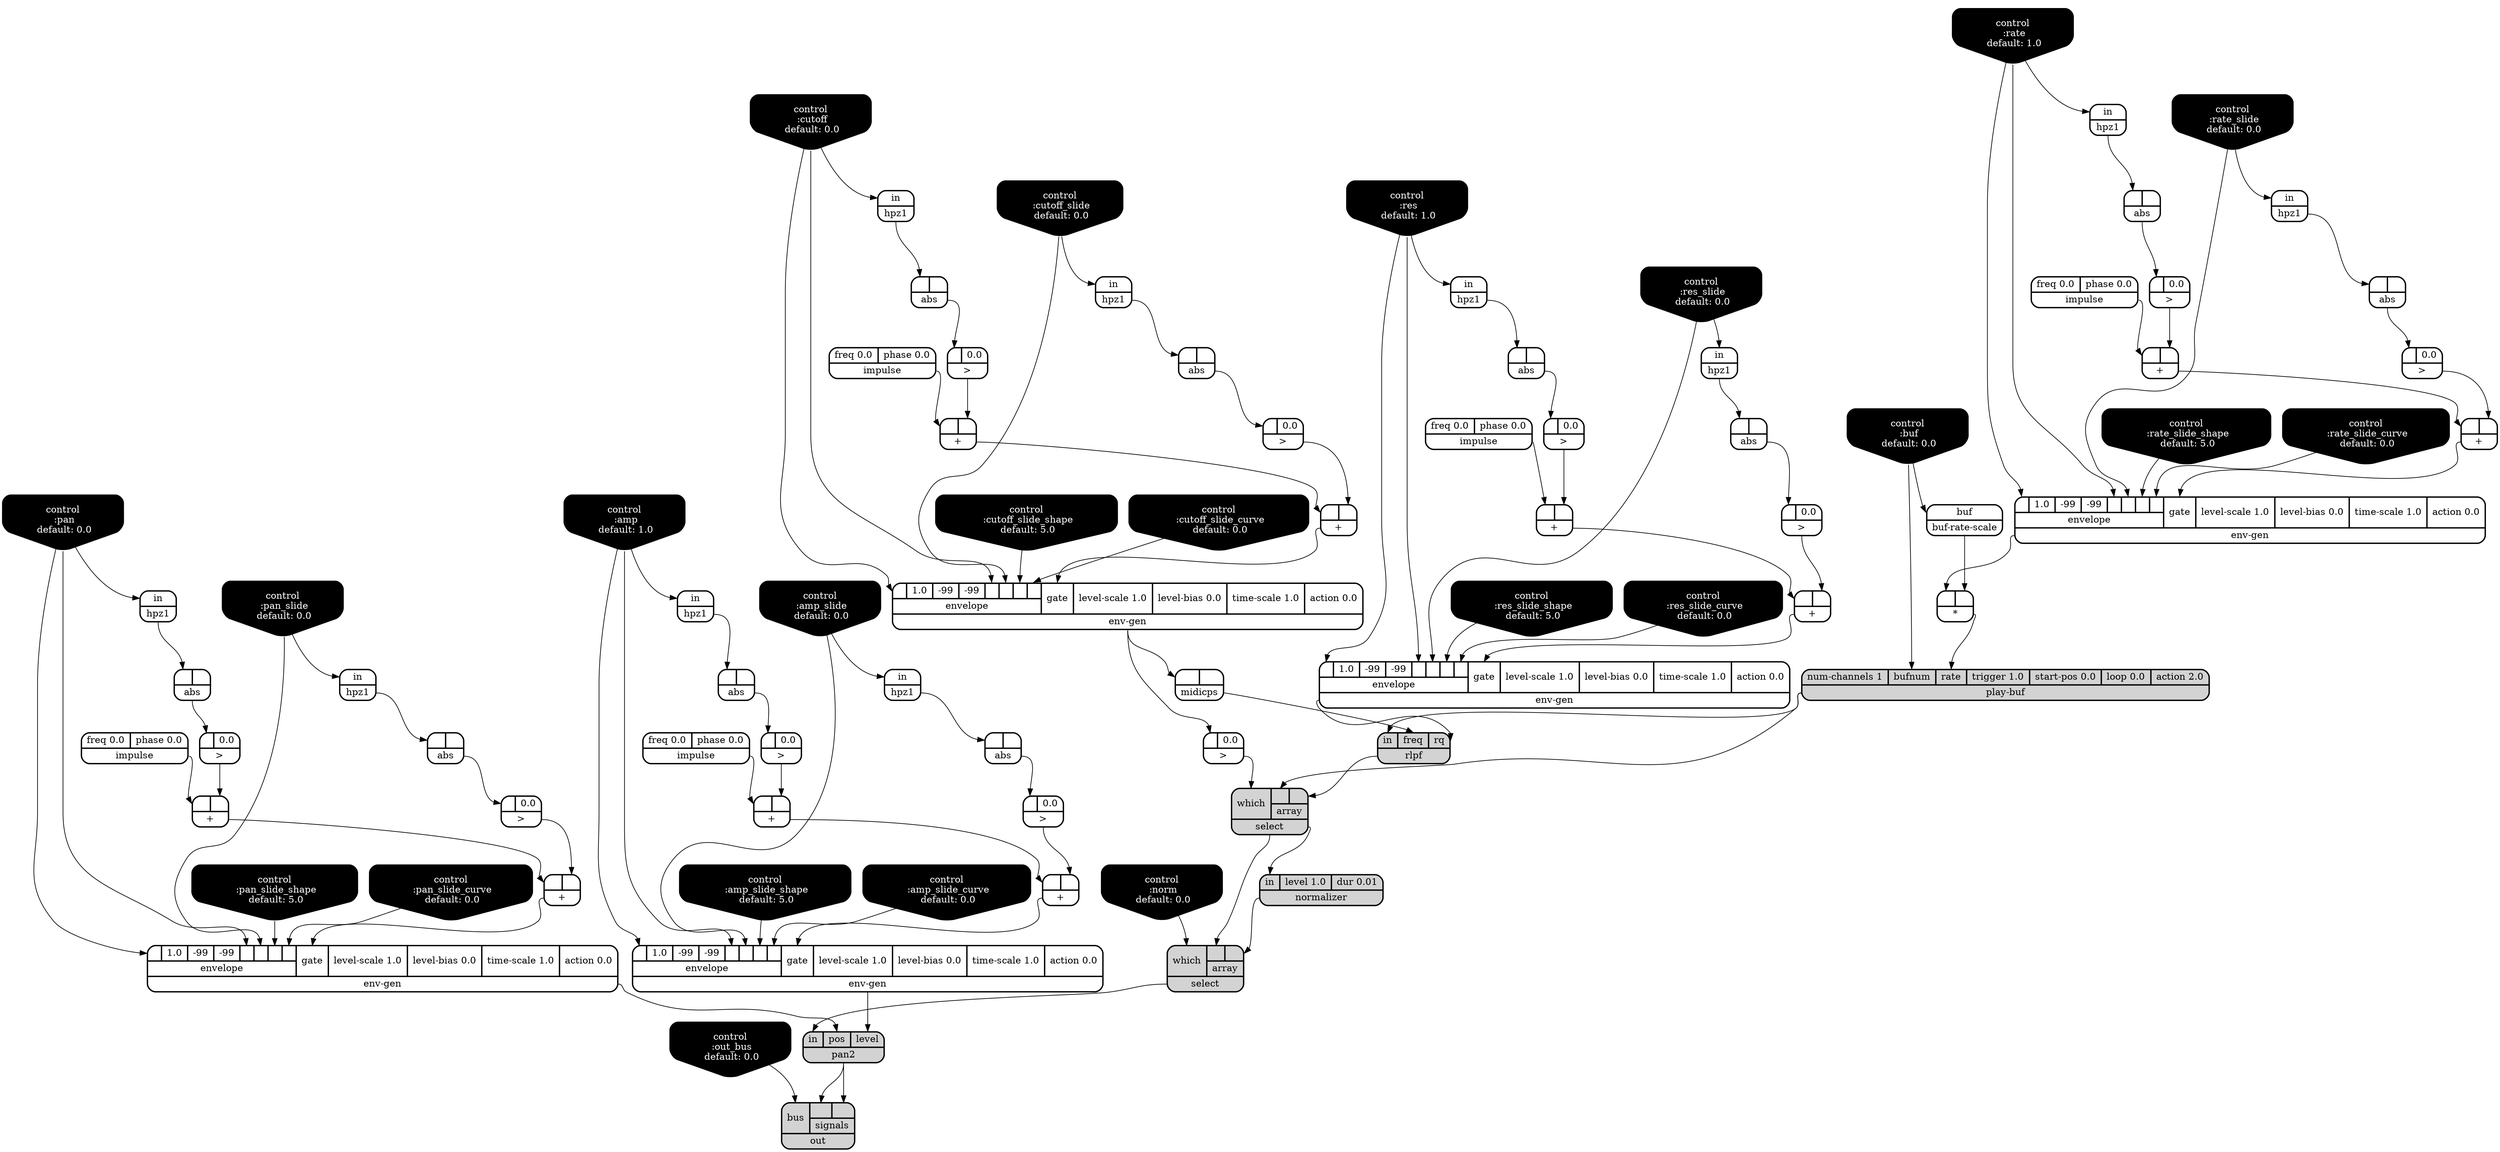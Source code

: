 digraph synthdef {
49 [label = "{{ <a> |<b> } |<__UG_NAME__>* }" style="bold, rounded" shape=record rankdir=LR];
28 [label = "{{ <a> |<b> } |<__UG_NAME__>+ }" style="bold, rounded" shape=record rankdir=LR];
31 [label = "{{ <a> |<b> } |<__UG_NAME__>+ }" style="bold, rounded" shape=record rankdir=LR];
42 [label = "{{ <a> |<b> } |<__UG_NAME__>+ }" style="bold, rounded" shape=record rankdir=LR];
46 [label = "{{ <a> |<b> } |<__UG_NAME__>+ }" style="bold, rounded" shape=record rankdir=LR];
55 [label = "{{ <a> |<b> } |<__UG_NAME__>+ }" style="bold, rounded" shape=record rankdir=LR];
59 [label = "{{ <a> |<b> } |<__UG_NAME__>+ }" style="bold, rounded" shape=record rankdir=LR];
69 [label = "{{ <a> |<b> } |<__UG_NAME__>+ }" style="bold, rounded" shape=record rankdir=LR];
73 [label = "{{ <a> |<b> } |<__UG_NAME__>+ }" style="bold, rounded" shape=record rankdir=LR];
78 [label = "{{ <a> |<b> } |<__UG_NAME__>+ }" style="bold, rounded" shape=record rankdir=LR];
79 [label = "{{ <a> |<b> } |<__UG_NAME__>+ }" style="bold, rounded" shape=record rankdir=LR];
27 [label = "{{ <a> |<b> 0.0} |<__UG_NAME__>\> }" style="bold, rounded" shape=record rankdir=LR];
30 [label = "{{ <a> |<b> 0.0} |<__UG_NAME__>\> }" style="bold, rounded" shape=record rankdir=LR];
34 [label = "{{ <a> |<b> 0.0} |<__UG_NAME__>\> }" style="bold, rounded" shape=record rankdir=LR];
37 [label = "{{ <a> |<b> 0.0} |<__UG_NAME__>\> }" style="bold, rounded" shape=record rankdir=LR];
41 [label = "{{ <a> |<b> 0.0} |<__UG_NAME__>\> }" style="bold, rounded" shape=record rankdir=LR];
45 [label = "{{ <a> |<b> 0.0} |<__UG_NAME__>\> }" style="bold, rounded" shape=record rankdir=LR];
54 [label = "{{ <a> |<b> 0.0} |<__UG_NAME__>\> }" style="bold, rounded" shape=record rankdir=LR];
58 [label = "{{ <a> |<b> 0.0} |<__UG_NAME__>\> }" style="bold, rounded" shape=record rankdir=LR];
68 [label = "{{ <a> |<b> 0.0} |<__UG_NAME__>\> }" style="bold, rounded" shape=record rankdir=LR];
72 [label = "{{ <a> |<b> 0.0} |<__UG_NAME__>\> }" style="bold, rounded" shape=record rankdir=LR];
76 [label = "{{ <a> |<b> 0.0} |<__UG_NAME__>\> }" style="bold, rounded" shape=record rankdir=LR];
26 [label = "{{ <a> |<b> } |<__UG_NAME__>abs }" style="bold, rounded" shape=record rankdir=LR];
29 [label = "{{ <a> |<b> } |<__UG_NAME__>abs }" style="bold, rounded" shape=record rankdir=LR];
36 [label = "{{ <a> |<b> } |<__UG_NAME__>abs }" style="bold, rounded" shape=record rankdir=LR];
40 [label = "{{ <a> |<b> } |<__UG_NAME__>abs }" style="bold, rounded" shape=record rankdir=LR];
44 [label = "{{ <a> |<b> } |<__UG_NAME__>abs }" style="bold, rounded" shape=record rankdir=LR];
53 [label = "{{ <a> |<b> } |<__UG_NAME__>abs }" style="bold, rounded" shape=record rankdir=LR];
57 [label = "{{ <a> |<b> } |<__UG_NAME__>abs }" style="bold, rounded" shape=record rankdir=LR];
66 [label = "{{ <a> |<b> } |<__UG_NAME__>abs }" style="bold, rounded" shape=record rankdir=LR];
71 [label = "{{ <a> |<b> } |<__UG_NAME__>abs }" style="bold, rounded" shape=record rankdir=LR];
75 [label = "{{ <a> |<b> } |<__UG_NAME__>abs }" style="bold, rounded" shape=record rankdir=LR];
48 [label = "{{ <buf> buf} |<__UG_NAME__>buf-rate-scale }" style="bold, rounded" shape=record rankdir=LR];
0 [label = "control
 :buf
 default: 0.0" shape=invhouse style="rounded, filled, bold" fillcolor=black fontcolor=white ]; 
1 [label = "control
 :amp
 default: 1.0" shape=invhouse style="rounded, filled, bold" fillcolor=black fontcolor=white ]; 
2 [label = "control
 :amp_slide
 default: 0.0" shape=invhouse style="rounded, filled, bold" fillcolor=black fontcolor=white ]; 
3 [label = "control
 :amp_slide_shape
 default: 5.0" shape=invhouse style="rounded, filled, bold" fillcolor=black fontcolor=white ]; 
4 [label = "control
 :amp_slide_curve
 default: 0.0" shape=invhouse style="rounded, filled, bold" fillcolor=black fontcolor=white ]; 
5 [label = "control
 :pan
 default: 0.0" shape=invhouse style="rounded, filled, bold" fillcolor=black fontcolor=white ]; 
6 [label = "control
 :pan_slide
 default: 0.0" shape=invhouse style="rounded, filled, bold" fillcolor=black fontcolor=white ]; 
7 [label = "control
 :pan_slide_shape
 default: 5.0" shape=invhouse style="rounded, filled, bold" fillcolor=black fontcolor=white ]; 
8 [label = "control
 :pan_slide_curve
 default: 0.0" shape=invhouse style="rounded, filled, bold" fillcolor=black fontcolor=white ]; 
9 [label = "control
 :cutoff
 default: 0.0" shape=invhouse style="rounded, filled, bold" fillcolor=black fontcolor=white ]; 
10 [label = "control
 :cutoff_slide
 default: 0.0" shape=invhouse style="rounded, filled, bold" fillcolor=black fontcolor=white ]; 
11 [label = "control
 :cutoff_slide_shape
 default: 5.0" shape=invhouse style="rounded, filled, bold" fillcolor=black fontcolor=white ]; 
12 [label = "control
 :cutoff_slide_curve
 default: 0.0" shape=invhouse style="rounded, filled, bold" fillcolor=black fontcolor=white ]; 
13 [label = "control
 :res
 default: 1.0" shape=invhouse style="rounded, filled, bold" fillcolor=black fontcolor=white ]; 
14 [label = "control
 :res_slide
 default: 0.0" shape=invhouse style="rounded, filled, bold" fillcolor=black fontcolor=white ]; 
15 [label = "control
 :res_slide_shape
 default: 5.0" shape=invhouse style="rounded, filled, bold" fillcolor=black fontcolor=white ]; 
16 [label = "control
 :res_slide_curve
 default: 0.0" shape=invhouse style="rounded, filled, bold" fillcolor=black fontcolor=white ]; 
17 [label = "control
 :rate
 default: 1.0" shape=invhouse style="rounded, filled, bold" fillcolor=black fontcolor=white ]; 
18 [label = "control
 :rate_slide
 default: 0.0" shape=invhouse style="rounded, filled, bold" fillcolor=black fontcolor=white ]; 
19 [label = "control
 :rate_slide_shape
 default: 5.0" shape=invhouse style="rounded, filled, bold" fillcolor=black fontcolor=white ]; 
20 [label = "control
 :rate_slide_curve
 default: 0.0" shape=invhouse style="rounded, filled, bold" fillcolor=black fontcolor=white ]; 
21 [label = "control
 :norm
 default: 0.0" shape=invhouse style="rounded, filled, bold" fillcolor=black fontcolor=white ]; 
22 [label = "control
 :out_bus
 default: 0.0" shape=invhouse style="rounded, filled, bold" fillcolor=black fontcolor=white ]; 
32 [label = "{{ {{<envelope___control___0>|1.0|-99|-99|<envelope___control___4>|<envelope___control___5>|<envelope___control___6>|<envelope___control___7>}|envelope}|<gate> gate|<level____scale> level-scale 1.0|<level____bias> level-bias 0.0|<time____scale> time-scale 1.0|<action> action 0.0} |<__UG_NAME__>env-gen }" style="bold, rounded" shape=record rankdir=LR];
47 [label = "{{ {{<envelope___control___0>|1.0|-99|-99|<envelope___control___4>|<envelope___control___5>|<envelope___control___6>|<envelope___control___7>}|envelope}|<gate> gate|<level____scale> level-scale 1.0|<level____bias> level-bias 0.0|<time____scale> time-scale 1.0|<action> action 0.0} |<__UG_NAME__>env-gen }" style="bold, rounded" shape=record rankdir=LR];
60 [label = "{{ {{<envelope___control___0>|1.0|-99|-99|<envelope___control___4>|<envelope___control___5>|<envelope___control___6>|<envelope___control___7>}|envelope}|<gate> gate|<level____scale> level-scale 1.0|<level____bias> level-bias 0.0|<time____scale> time-scale 1.0|<action> action 0.0} |<__UG_NAME__>env-gen }" style="bold, rounded" shape=record rankdir=LR];
80 [label = "{{ {{<envelope___control___0>|1.0|-99|-99|<envelope___control___4>|<envelope___control___5>|<envelope___control___6>|<envelope___control___7>}|envelope}|<gate> gate|<level____scale> level-scale 1.0|<level____bias> level-bias 0.0|<time____scale> time-scale 1.0|<action> action 0.0} |<__UG_NAME__>env-gen }" style="bold, rounded" shape=record rankdir=LR];
81 [label = "{{ {{<envelope___control___0>|1.0|-99|-99|<envelope___control___4>|<envelope___control___5>|<envelope___control___6>|<envelope___control___7>}|envelope}|<gate> gate|<level____scale> level-scale 1.0|<level____bias> level-bias 0.0|<time____scale> time-scale 1.0|<action> action 0.0} |<__UG_NAME__>env-gen }" style="bold, rounded" shape=record rankdir=LR];
23 [label = "{{ <in> in} |<__UG_NAME__>hpz1 }" style="bold, rounded" shape=record rankdir=LR];
25 [label = "{{ <in> in} |<__UG_NAME__>hpz1 }" style="bold, rounded" shape=record rankdir=LR];
35 [label = "{{ <in> in} |<__UG_NAME__>hpz1 }" style="bold, rounded" shape=record rankdir=LR];
39 [label = "{{ <in> in} |<__UG_NAME__>hpz1 }" style="bold, rounded" shape=record rankdir=LR];
43 [label = "{{ <in> in} |<__UG_NAME__>hpz1 }" style="bold, rounded" shape=record rankdir=LR];
52 [label = "{{ <in> in} |<__UG_NAME__>hpz1 }" style="bold, rounded" shape=record rankdir=LR];
56 [label = "{{ <in> in} |<__UG_NAME__>hpz1 }" style="bold, rounded" shape=record rankdir=LR];
65 [label = "{{ <in> in} |<__UG_NAME__>hpz1 }" style="bold, rounded" shape=record rankdir=LR];
70 [label = "{{ <in> in} |<__UG_NAME__>hpz1 }" style="bold, rounded" shape=record rankdir=LR];
74 [label = "{{ <in> in} |<__UG_NAME__>hpz1 }" style="bold, rounded" shape=record rankdir=LR];
24 [label = "{{ <freq> freq 0.0|<phase> phase 0.0} |<__UG_NAME__>impulse }" style="bold, rounded" shape=record rankdir=LR];
38 [label = "{{ <freq> freq 0.0|<phase> phase 0.0} |<__UG_NAME__>impulse }" style="bold, rounded" shape=record rankdir=LR];
51 [label = "{{ <freq> freq 0.0|<phase> phase 0.0} |<__UG_NAME__>impulse }" style="bold, rounded" shape=record rankdir=LR];
67 [label = "{{ <freq> freq 0.0|<phase> phase 0.0} |<__UG_NAME__>impulse }" style="bold, rounded" shape=record rankdir=LR];
77 [label = "{{ <freq> freq 0.0|<phase> phase 0.0} |<__UG_NAME__>impulse }" style="bold, rounded" shape=record rankdir=LR];
33 [label = "{{ <a> |<b> } |<__UG_NAME__>midicps }" style="bold, rounded" shape=record rankdir=LR];
63 [label = "{{ <in> in|<level> level 1.0|<dur> dur 0.01} |<__UG_NAME__>normalizer }" style="filled, bold, rounded"  shape=record rankdir=LR];
83 [label = "{{ <bus> bus|{{<signals___pan2___0>|<signals___pan2___1>}|signals}} |<__UG_NAME__>out }" style="filled, bold, rounded"  shape=record rankdir=LR];
82 [label = "{{ <in> in|<pos> pos|<level> level} |<__UG_NAME__>pan2 }" style="filled, bold, rounded"  shape=record rankdir=LR];
50 [label = "{{ <num____channels> num-channels 1|<bufnum> bufnum|<rate> rate|<trigger> trigger 1.0|<start____pos> start-pos 0.0|<loop> loop 0.0|<action> action 2.0} |<__UG_NAME__>play-buf }" style="filled, bold, rounded"  shape=record rankdir=LR];
61 [label = "{{ <in> in|<freq> freq|<rq> rq} |<__UG_NAME__>rlpf }" style="filled, bold, rounded"  shape=record rankdir=LR];
62 [label = "{{ <which> which|{{<array___play____buf___0>|<array___rlpf___1>}|array}} |<__UG_NAME__>select }" style="filled, bold, rounded"  shape=record rankdir=LR];
64 [label = "{{ <which> which|{{<array___select___0>|<array___normalizer___1>}|array}} |<__UG_NAME__>select }" style="filled, bold, rounded"  shape=record rankdir=LR];

48:__UG_NAME__ -> 49:b ;
47:__UG_NAME__ -> 49:a ;
27:__UG_NAME__ -> 28:b ;
24:__UG_NAME__ -> 28:a ;
30:__UG_NAME__ -> 31:b ;
28:__UG_NAME__ -> 31:a ;
41:__UG_NAME__ -> 42:b ;
38:__UG_NAME__ -> 42:a ;
45:__UG_NAME__ -> 46:b ;
42:__UG_NAME__ -> 46:a ;
54:__UG_NAME__ -> 55:b ;
51:__UG_NAME__ -> 55:a ;
58:__UG_NAME__ -> 59:b ;
55:__UG_NAME__ -> 59:a ;
68:__UG_NAME__ -> 69:b ;
67:__UG_NAME__ -> 69:a ;
72:__UG_NAME__ -> 73:b ;
69:__UG_NAME__ -> 73:a ;
76:__UG_NAME__ -> 78:b ;
77:__UG_NAME__ -> 78:a ;
37:__UG_NAME__ -> 79:b ;
78:__UG_NAME__ -> 79:a ;
26:__UG_NAME__ -> 27:a ;
29:__UG_NAME__ -> 30:a ;
32:__UG_NAME__ -> 34:a ;
36:__UG_NAME__ -> 37:a ;
40:__UG_NAME__ -> 41:a ;
44:__UG_NAME__ -> 45:a ;
53:__UG_NAME__ -> 54:a ;
57:__UG_NAME__ -> 58:a ;
66:__UG_NAME__ -> 68:a ;
71:__UG_NAME__ -> 72:a ;
75:__UG_NAME__ -> 76:a ;
25:__UG_NAME__ -> 26:a ;
23:__UG_NAME__ -> 29:a ;
35:__UG_NAME__ -> 36:a ;
39:__UG_NAME__ -> 40:a ;
43:__UG_NAME__ -> 44:a ;
52:__UG_NAME__ -> 53:a ;
56:__UG_NAME__ -> 57:a ;
65:__UG_NAME__ -> 66:a ;
70:__UG_NAME__ -> 71:a ;
74:__UG_NAME__ -> 75:a ;
0:__UG_NAME__ -> 48:buf ;
31:__UG_NAME__ -> 32:gate ;
9:__UG_NAME__ -> 32:envelope___control___0 ;
9:__UG_NAME__ -> 32:envelope___control___4 ;
10:__UG_NAME__ -> 32:envelope___control___5 ;
11:__UG_NAME__ -> 32:envelope___control___6 ;
12:__UG_NAME__ -> 32:envelope___control___7 ;
46:__UG_NAME__ -> 47:gate ;
17:__UG_NAME__ -> 47:envelope___control___0 ;
17:__UG_NAME__ -> 47:envelope___control___4 ;
18:__UG_NAME__ -> 47:envelope___control___5 ;
19:__UG_NAME__ -> 47:envelope___control___6 ;
20:__UG_NAME__ -> 47:envelope___control___7 ;
59:__UG_NAME__ -> 60:gate ;
13:__UG_NAME__ -> 60:envelope___control___0 ;
13:__UG_NAME__ -> 60:envelope___control___4 ;
14:__UG_NAME__ -> 60:envelope___control___5 ;
15:__UG_NAME__ -> 60:envelope___control___6 ;
16:__UG_NAME__ -> 60:envelope___control___7 ;
79:__UG_NAME__ -> 80:gate ;
5:__UG_NAME__ -> 80:envelope___control___0 ;
5:__UG_NAME__ -> 80:envelope___control___4 ;
6:__UG_NAME__ -> 80:envelope___control___5 ;
7:__UG_NAME__ -> 80:envelope___control___6 ;
8:__UG_NAME__ -> 80:envelope___control___7 ;
73:__UG_NAME__ -> 81:gate ;
1:__UG_NAME__ -> 81:envelope___control___0 ;
1:__UG_NAME__ -> 81:envelope___control___4 ;
2:__UG_NAME__ -> 81:envelope___control___5 ;
3:__UG_NAME__ -> 81:envelope___control___6 ;
4:__UG_NAME__ -> 81:envelope___control___7 ;
10:__UG_NAME__ -> 23:in ;
9:__UG_NAME__ -> 25:in ;
6:__UG_NAME__ -> 35:in ;
17:__UG_NAME__ -> 39:in ;
18:__UG_NAME__ -> 43:in ;
13:__UG_NAME__ -> 52:in ;
14:__UG_NAME__ -> 56:in ;
1:__UG_NAME__ -> 65:in ;
2:__UG_NAME__ -> 70:in ;
5:__UG_NAME__ -> 74:in ;
32:__UG_NAME__ -> 33:a ;
62:__UG_NAME__ -> 63:in ;
82:__UG_NAME__ -> 83:signals___pan2___0 ;
82:__UG_NAME__ -> 83:signals___pan2___1 ;
22:__UG_NAME__ -> 83:bus ;
81:__UG_NAME__ -> 82:level ;
80:__UG_NAME__ -> 82:pos ;
64:__UG_NAME__ -> 82:in ;
49:__UG_NAME__ -> 50:rate ;
0:__UG_NAME__ -> 50:bufnum ;
60:__UG_NAME__ -> 61:rq ;
33:__UG_NAME__ -> 61:freq ;
50:__UG_NAME__ -> 61:in ;
50:__UG_NAME__ -> 62:array___play____buf___0 ;
61:__UG_NAME__ -> 62:array___rlpf___1 ;
34:__UG_NAME__ -> 62:which ;
62:__UG_NAME__ -> 64:array___select___0 ;
63:__UG_NAME__ -> 64:array___normalizer___1 ;
21:__UG_NAME__ -> 64:which ;

}
